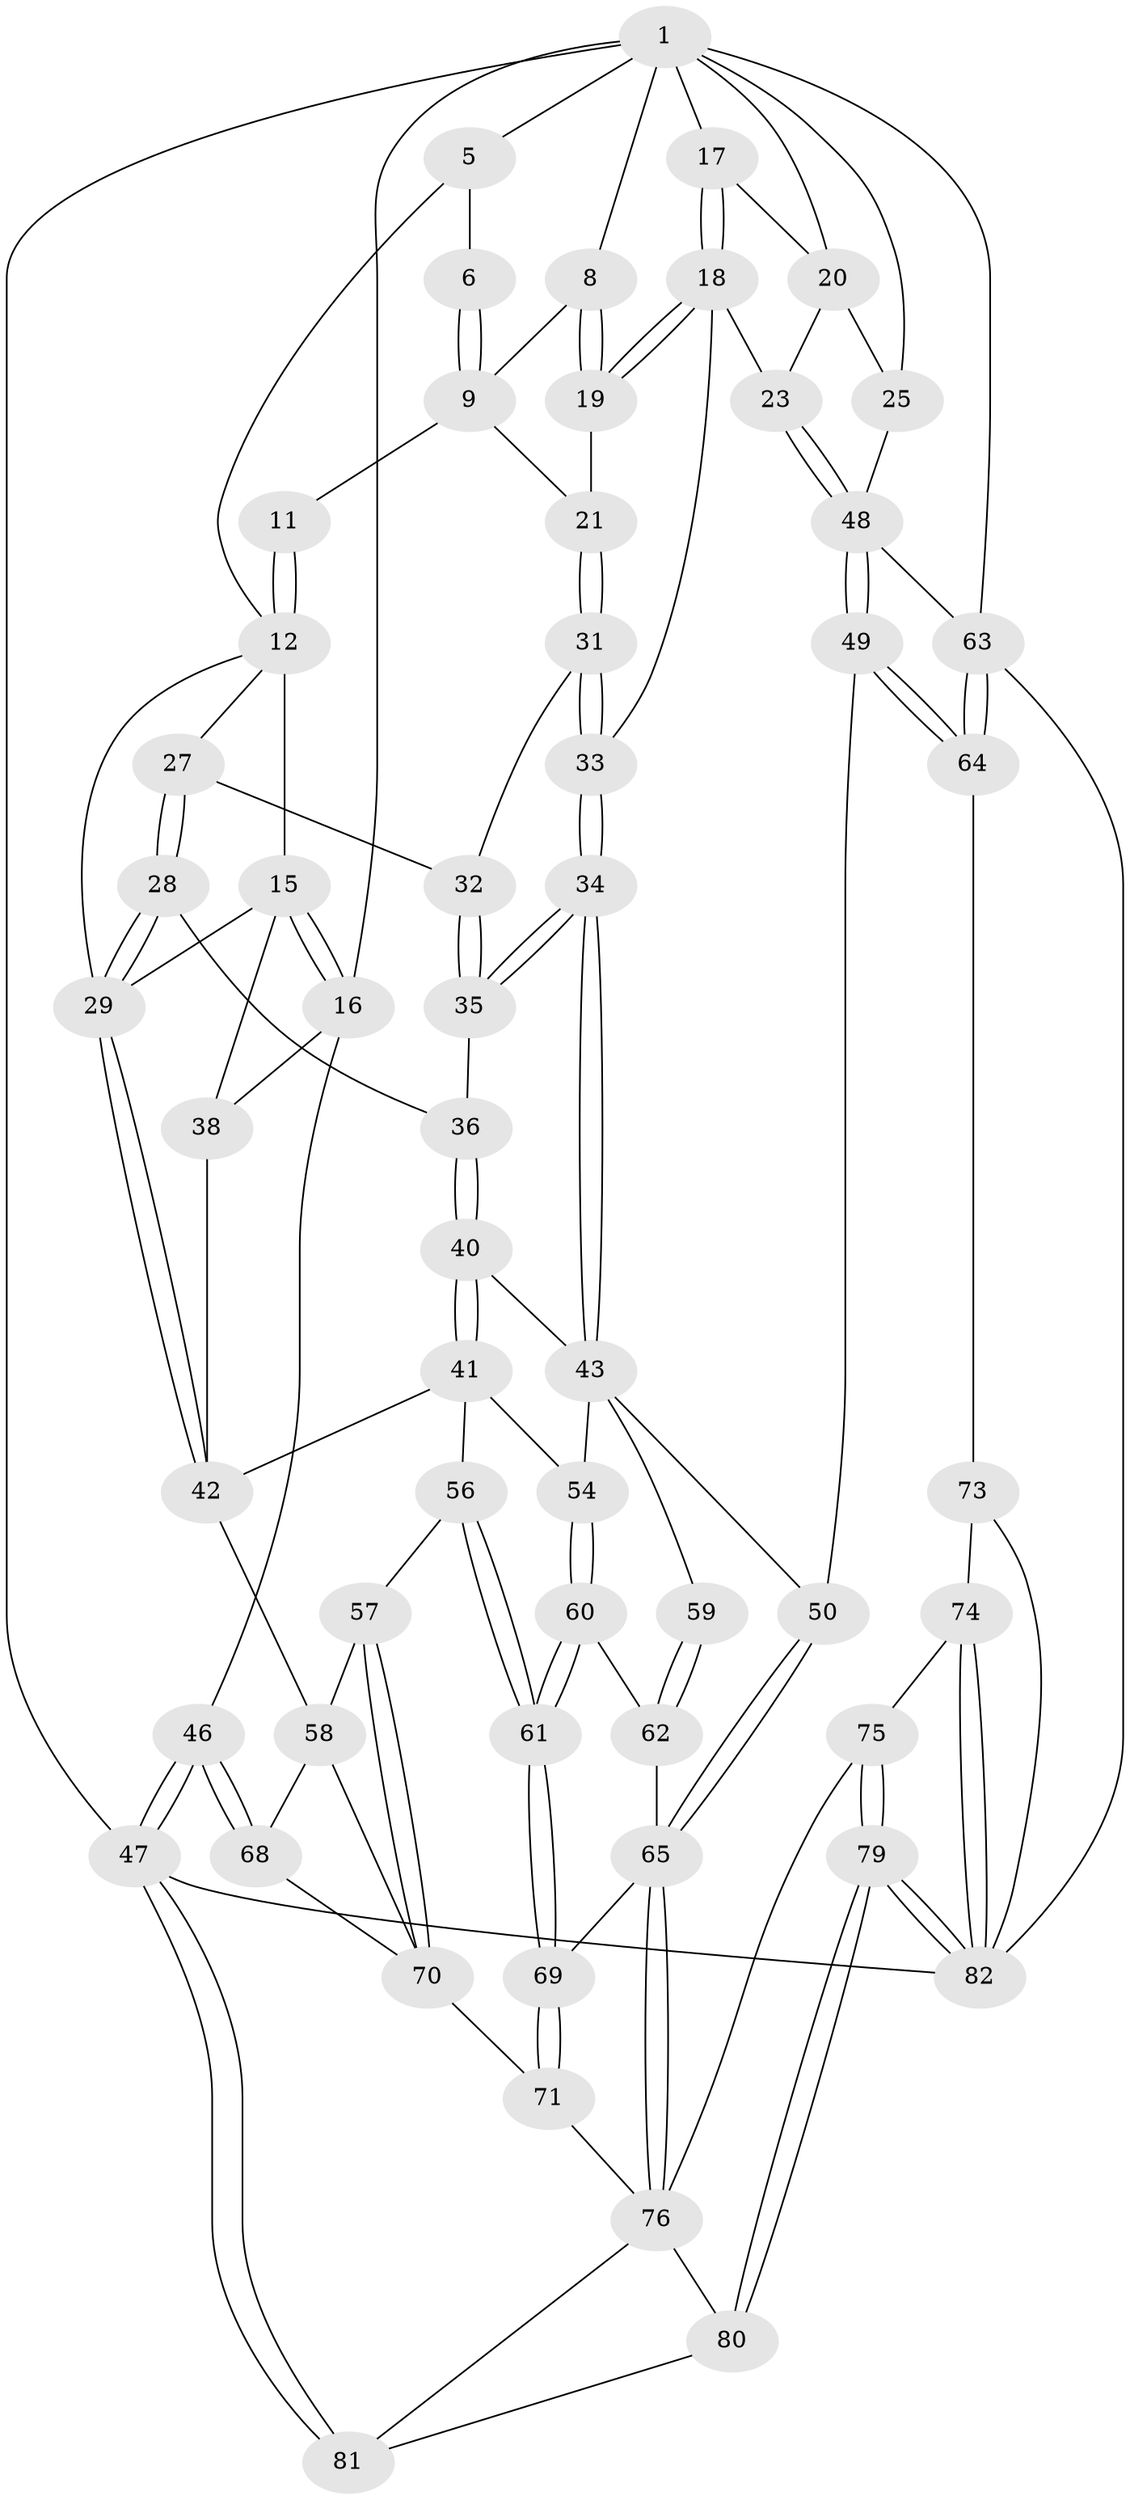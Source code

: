// original degree distribution, {3: 0.024096385542168676, 5: 0.5301204819277109, 6: 0.20481927710843373, 4: 0.24096385542168675}
// Generated by graph-tools (version 1.1) at 2025/21/03/04/25 18:21:22]
// undirected, 58 vertices, 136 edges
graph export_dot {
graph [start="1"]
  node [color=gray90,style=filled];
  1 [pos="+0.7232752439921493+0",super="+7+2"];
  5 [pos="+0.06388809897174742+0"];
  6 [pos="+0.44365119609442516+0"];
  8 [pos="+0.6007683755951533+0.07511147347629796"];
  9 [pos="+0.4472586020805052+0.008631538792036684",super="+10"];
  11 [pos="+0.2977878278931868+0.14162236782240434"];
  12 [pos="+0.13679710968290815+0",super="+13"];
  15 [pos="+0+0.0993807688208717",super="+37"];
  16 [pos="+0+0",super="+39"];
  17 [pos="+0.7401259000944216+0.006754712806550473"];
  18 [pos="+0.7162401245411304+0.24989315726816738",super="+24"];
  19 [pos="+0.5988699576760709+0.1591459108101817"];
  20 [pos="+0.8957424299672457+0.09457142801218768",super="+22"];
  21 [pos="+0.4802908511899586+0.17835374927552597"];
  23 [pos="+0.7444416714715152+0.30900507196311583"];
  25 [pos="+1+0.22897888349410025"];
  27 [pos="+0.26615657288530703+0.19840141060253777"];
  28 [pos="+0.25982345105998195+0.2339070397496268"];
  29 [pos="+0.17202545928976387+0.34817807953417357",super="+30"];
  31 [pos="+0.4803882887194364+0.19316814673145963"];
  32 [pos="+0.412025217432907+0.2615105206610465"];
  33 [pos="+0.5791372889425731+0.3804366071290406"];
  34 [pos="+0.5433295483105204+0.4211538880422589"];
  35 [pos="+0.408007772988822+0.3376782966257224"];
  36 [pos="+0.35485293851249655+0.34069612937591204"];
  38 [pos="+0+0.49639814740535754"];
  40 [pos="+0.315872894316281+0.4022106937050021"];
  41 [pos="+0.2211570480150059+0.45448248210459014",super="+55"];
  42 [pos="+0.161342487506885+0.42904227487544844",super="+45"];
  43 [pos="+0.5393297982650354+0.43537461613379447",super="+44+51"];
  46 [pos="+0+0.807824356991047"];
  47 [pos="+0+1"];
  48 [pos="+0.8516980852497218+0.45342434022948863",super="+52"];
  49 [pos="+0.7952956826098346+0.6559833659027021"];
  50 [pos="+0.5814729503273945+0.5927607341625074"];
  54 [pos="+0.3118858916833303+0.5183480693114115"];
  56 [pos="+0.22953597431575967+0.6496340012489229"];
  57 [pos="+0.1977785340262895+0.6564142629654874"];
  58 [pos="+0.11527828500188221+0.6218415143123963",super="+67"];
  59 [pos="+0.3993780398955549+0.5739565881581297"];
  60 [pos="+0.3058387074550543+0.6355262230615764"];
  61 [pos="+0.25864332902397075+0.658058431084203"];
  62 [pos="+0.3714340712675066+0.6472707624779289"];
  63 [pos="+1+0.7804807367400899"];
  64 [pos="+0.8455512112324747+0.7576978896672659"];
  65 [pos="+0.4811493825564229+0.7457314770018948",super="+66"];
  68 [pos="+0+0.8031059520682408"];
  69 [pos="+0.30690906381466126+0.8218978484117558"];
  70 [pos="+0.1604128795317135+0.7911352355637995",super="+72"];
  71 [pos="+0.23876916538724938+0.9159877852207511"];
  73 [pos="+0.8191155484649001+0.7959906533579536"];
  74 [pos="+0.7273687232978833+0.8439265688881021"];
  75 [pos="+0.6056094962814855+0.8470558322169686"];
  76 [pos="+0.5413241829456907+0.8369002459066446",super="+77"];
  79 [pos="+0.6134215448913246+1"];
  80 [pos="+0.5044830168066655+1"];
  81 [pos="+0.24873020979871385+1"];
  82 [pos="+0.6161230346226009+1",super="+83"];
  1 -- 8;
  1 -- 17;
  1 -- 16;
  1 -- 20;
  1 -- 5;
  1 -- 25;
  1 -- 63;
  1 -- 47;
  5 -- 6;
  5 -- 12;
  6 -- 9;
  6 -- 9;
  8 -- 9;
  8 -- 19;
  8 -- 19;
  9 -- 11;
  9 -- 21;
  11 -- 12 [weight=2];
  11 -- 12;
  12 -- 27;
  12 -- 29;
  12 -- 15;
  15 -- 16;
  15 -- 16;
  15 -- 38;
  15 -- 29;
  16 -- 46;
  16 -- 38;
  17 -- 18;
  17 -- 18;
  17 -- 20;
  18 -- 19;
  18 -- 19;
  18 -- 33;
  18 -- 23;
  19 -- 21;
  20 -- 25;
  20 -- 23;
  21 -- 31;
  21 -- 31;
  23 -- 48;
  23 -- 48;
  25 -- 48;
  27 -- 28;
  27 -- 28;
  27 -- 32;
  28 -- 29;
  28 -- 29;
  28 -- 36;
  29 -- 42;
  29 -- 42;
  31 -- 32;
  31 -- 33;
  31 -- 33;
  32 -- 35;
  32 -- 35;
  33 -- 34;
  33 -- 34;
  34 -- 35;
  34 -- 35;
  34 -- 43;
  34 -- 43;
  35 -- 36;
  36 -- 40;
  36 -- 40;
  38 -- 42;
  40 -- 41;
  40 -- 41;
  40 -- 43;
  41 -- 42;
  41 -- 56;
  41 -- 54;
  42 -- 58;
  43 -- 59 [weight=2];
  43 -- 54;
  43 -- 50;
  46 -- 47;
  46 -- 47;
  46 -- 68;
  46 -- 68;
  47 -- 81;
  47 -- 81;
  47 -- 82;
  48 -- 49;
  48 -- 49;
  48 -- 63;
  49 -- 50;
  49 -- 64;
  49 -- 64;
  50 -- 65;
  50 -- 65;
  54 -- 60;
  54 -- 60;
  56 -- 57;
  56 -- 61;
  56 -- 61;
  57 -- 58;
  57 -- 70;
  57 -- 70;
  58 -- 68;
  58 -- 70;
  59 -- 62;
  59 -- 62;
  60 -- 61;
  60 -- 61;
  60 -- 62;
  61 -- 69;
  61 -- 69;
  62 -- 65;
  63 -- 64;
  63 -- 64;
  63 -- 82;
  64 -- 73;
  65 -- 76;
  65 -- 76;
  65 -- 69;
  68 -- 70;
  69 -- 71;
  69 -- 71;
  70 -- 71;
  71 -- 76;
  73 -- 74;
  73 -- 82;
  74 -- 75;
  74 -- 82;
  74 -- 82;
  75 -- 76;
  75 -- 79;
  75 -- 79;
  76 -- 80;
  76 -- 81;
  79 -- 80;
  79 -- 80;
  79 -- 82;
  79 -- 82;
  80 -- 81;
}
